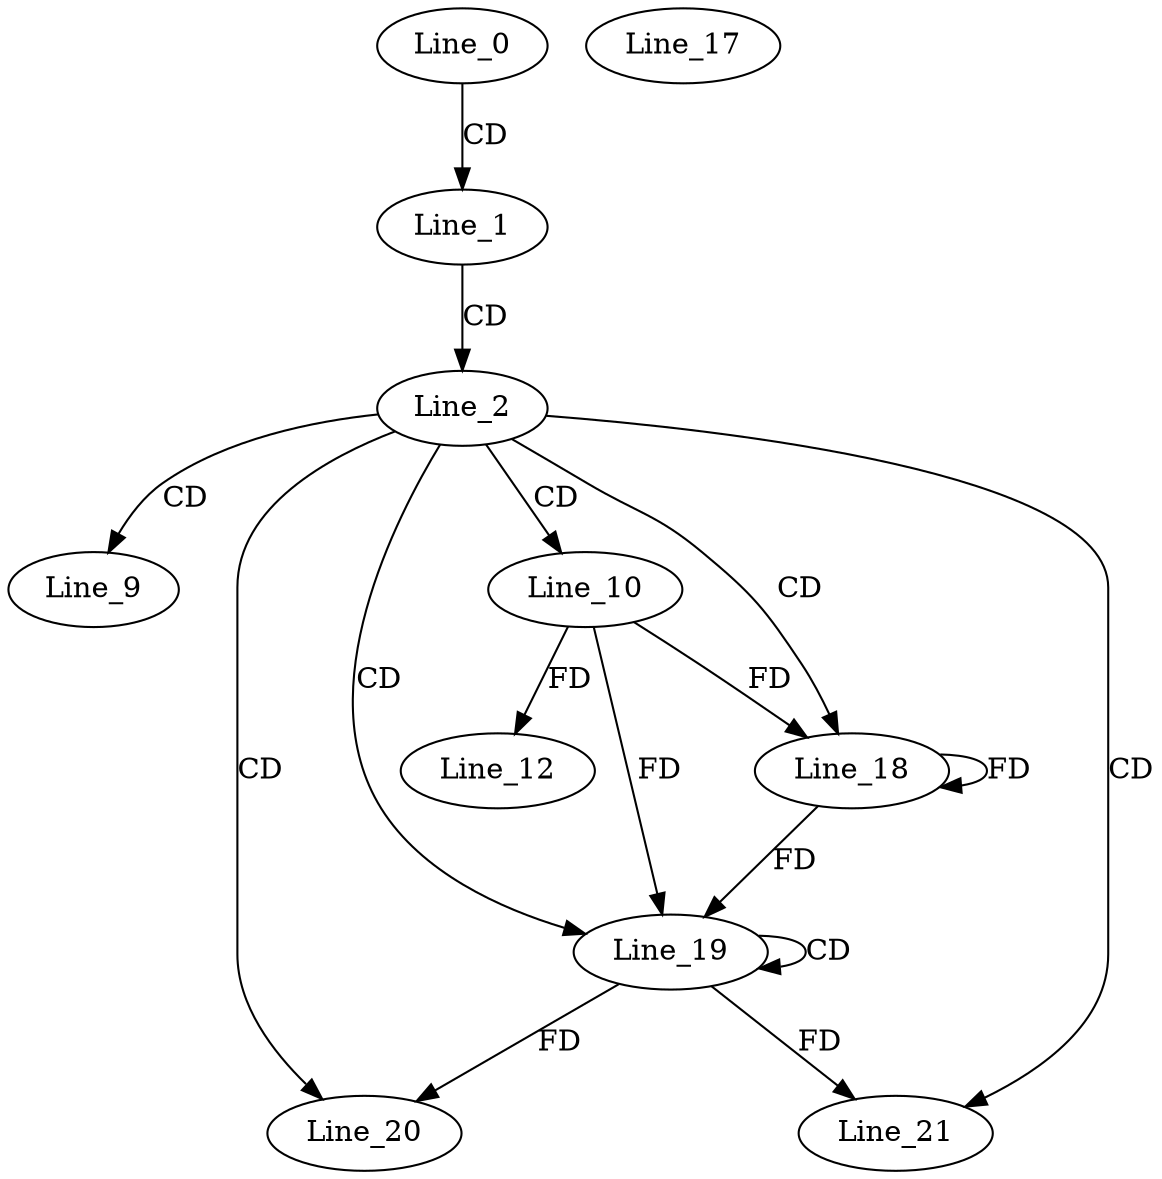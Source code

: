 digraph G {
  Line_0;
  Line_1;
  Line_2;
  Line_9;
  Line_10;
  Line_12;
  Line_17;
  Line_18;
  Line_19;
  Line_19;
  Line_20;
  Line_20;
  Line_21;
  Line_0 -> Line_1 [ label="CD" ];
  Line_1 -> Line_2 [ label="CD" ];
  Line_2 -> Line_9 [ label="CD" ];
  Line_2 -> Line_10 [ label="CD" ];
  Line_10 -> Line_12 [ label="FD" ];
  Line_2 -> Line_18 [ label="CD" ];
  Line_10 -> Line_18 [ label="FD" ];
  Line_18 -> Line_18 [ label="FD" ];
  Line_2 -> Line_19 [ label="CD" ];
  Line_19 -> Line_19 [ label="CD" ];
  Line_10 -> Line_19 [ label="FD" ];
  Line_18 -> Line_19 [ label="FD" ];
  Line_2 -> Line_20 [ label="CD" ];
  Line_19 -> Line_20 [ label="FD" ];
  Line_2 -> Line_21 [ label="CD" ];
  Line_19 -> Line_21 [ label="FD" ];
}
